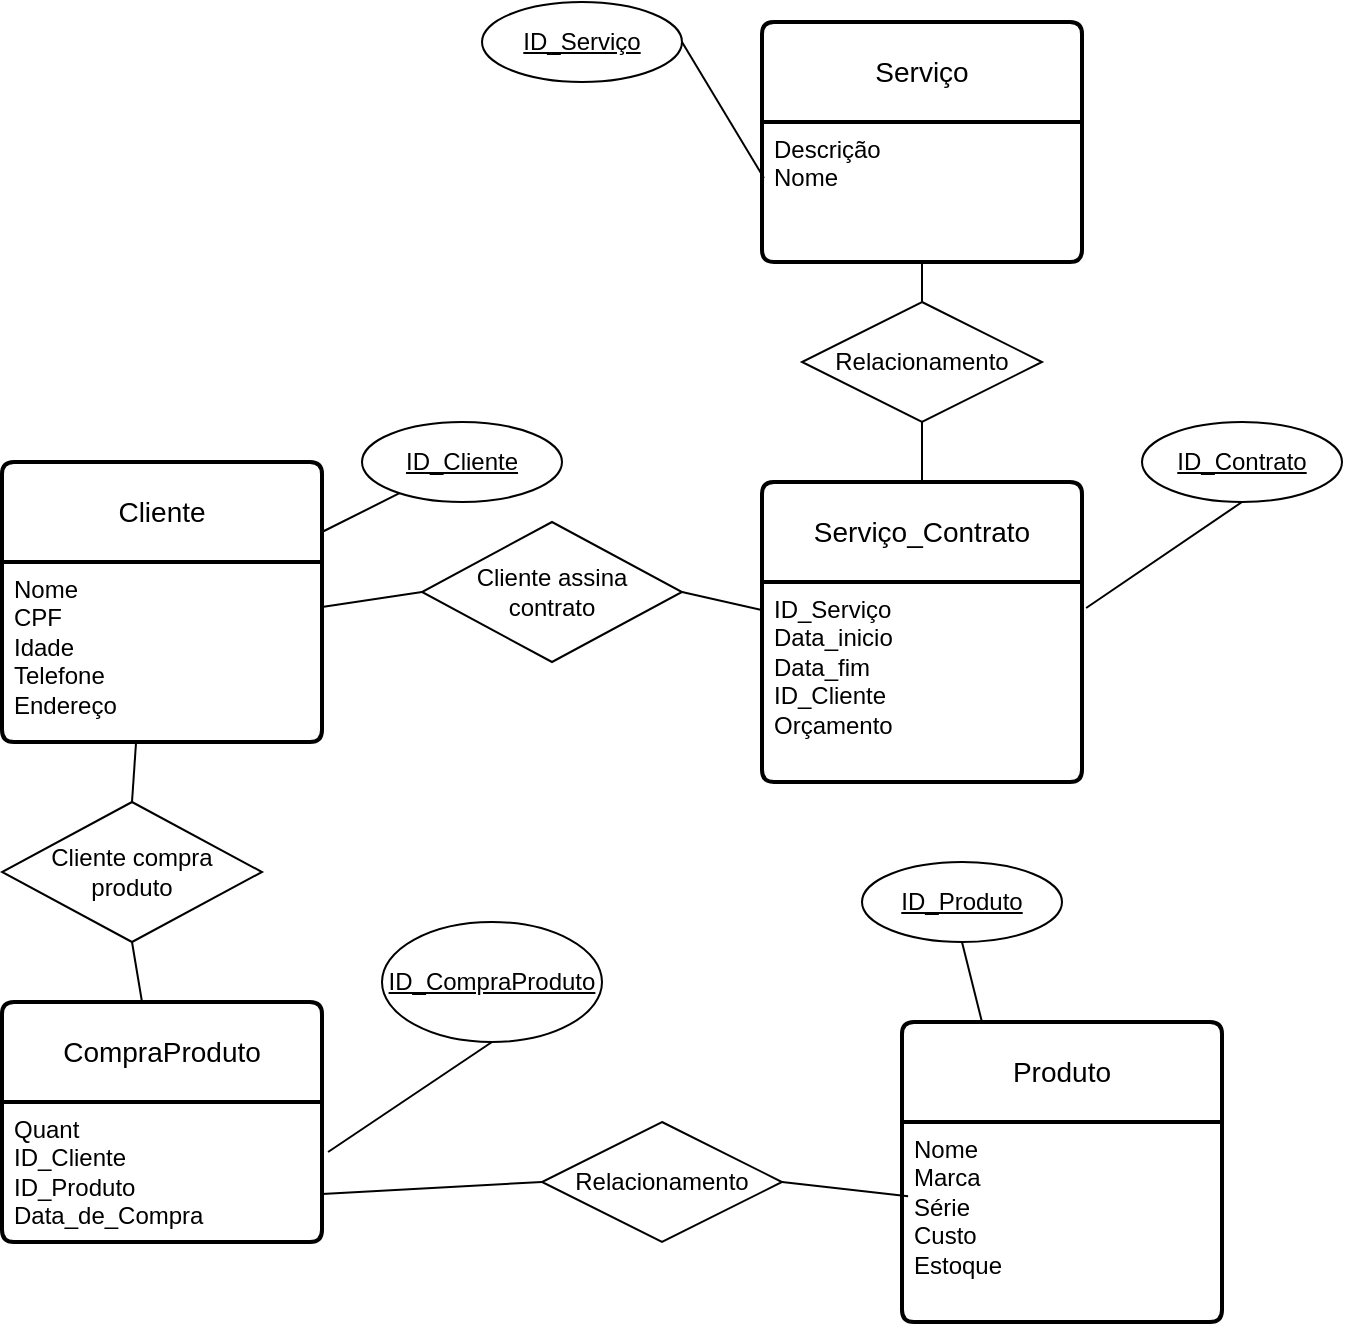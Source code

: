 <mxfile version="24.2.0" type="github">
  <diagram id="R2lEEEUBdFMjLlhIrx00" name="Page-1">
    <mxGraphModel dx="872" dy="1591" grid="1" gridSize="10" guides="1" tooltips="1" connect="1" arrows="1" fold="1" page="1" pageScale="1" pageWidth="850" pageHeight="1100" math="0" shadow="0" extFonts="Permanent Marker^https://fonts.googleapis.com/css?family=Permanent+Marker">
      <root>
        <mxCell id="0" />
        <mxCell id="1" parent="0" />
        <mxCell id="reU6oYKR1fwZ8nNXFa11-28" value="Cliente" style="swimlane;childLayout=stackLayout;horizontal=1;startSize=50;horizontalStack=0;rounded=1;fontSize=14;fontStyle=0;strokeWidth=2;resizeParent=0;resizeLast=1;shadow=0;dashed=0;align=center;arcSize=4;whiteSpace=wrap;html=1;" vertex="1" parent="1">
          <mxGeometry x="160" y="150" width="160" height="140" as="geometry" />
        </mxCell>
        <mxCell id="reU6oYKR1fwZ8nNXFa11-29" value="Nome&lt;div&gt;CPF&lt;br&gt;Idade&lt;/div&gt;&lt;div&gt;Telefone&lt;/div&gt;&lt;div&gt;Endereço&lt;/div&gt;" style="align=left;strokeColor=none;fillColor=none;spacingLeft=4;fontSize=12;verticalAlign=top;resizable=0;rotatable=0;part=1;html=1;" vertex="1" parent="reU6oYKR1fwZ8nNXFa11-28">
          <mxGeometry y="50" width="160" height="90" as="geometry" />
        </mxCell>
        <mxCell id="reU6oYKR1fwZ8nNXFa11-33" value="ID_Cliente" style="ellipse;whiteSpace=wrap;html=1;align=center;fontStyle=4;" vertex="1" parent="1">
          <mxGeometry x="340" y="130" width="100" height="40" as="geometry" />
        </mxCell>
        <mxCell id="reU6oYKR1fwZ8nNXFa11-34" value="" style="endArrow=none;html=1;rounded=0;exitX=1;exitY=0.25;exitDx=0;exitDy=0;" edge="1" parent="1" source="reU6oYKR1fwZ8nNXFa11-28" target="reU6oYKR1fwZ8nNXFa11-33">
          <mxGeometry relative="1" as="geometry">
            <mxPoint x="440" y="330" as="sourcePoint" />
            <mxPoint x="600" y="330" as="targetPoint" />
          </mxGeometry>
        </mxCell>
        <mxCell id="reU6oYKR1fwZ8nNXFa11-36" value="Cliente assina&lt;div&gt;contrato&lt;/div&gt;" style="shape=rhombus;perimeter=rhombusPerimeter;whiteSpace=wrap;html=1;align=center;" vertex="1" parent="1">
          <mxGeometry x="370" y="180" width="130" height="70" as="geometry" />
        </mxCell>
        <mxCell id="reU6oYKR1fwZ8nNXFa11-39" value="" style="endArrow=none;html=1;rounded=0;exitX=1;exitY=0.5;exitDx=0;exitDy=0;entryX=0.006;entryY=0.143;entryDx=0;entryDy=0;entryPerimeter=0;" edge="1" parent="1" source="reU6oYKR1fwZ8nNXFa11-36" target="reU6oYKR1fwZ8nNXFa11-54">
          <mxGeometry relative="1" as="geometry">
            <mxPoint x="440" y="330" as="sourcePoint" />
            <mxPoint x="530" y="210.01" as="targetPoint" />
          </mxGeometry>
        </mxCell>
        <mxCell id="reU6oYKR1fwZ8nNXFa11-40" value="" style="endArrow=none;html=1;rounded=0;exitX=1;exitY=0.25;exitDx=0;exitDy=0;entryX=0;entryY=0.5;entryDx=0;entryDy=0;" edge="1" parent="1" source="reU6oYKR1fwZ8nNXFa11-29" target="reU6oYKR1fwZ8nNXFa11-36">
          <mxGeometry relative="1" as="geometry">
            <mxPoint x="320" y="201" as="sourcePoint" />
            <mxPoint x="370" y="219" as="targetPoint" />
          </mxGeometry>
        </mxCell>
        <mxCell id="reU6oYKR1fwZ8nNXFa11-53" value="Serviço_Contrato" style="swimlane;childLayout=stackLayout;horizontal=1;startSize=50;horizontalStack=0;rounded=1;fontSize=14;fontStyle=0;strokeWidth=2;resizeParent=0;resizeLast=1;shadow=0;dashed=0;align=center;arcSize=4;whiteSpace=wrap;html=1;" vertex="1" parent="1">
          <mxGeometry x="540" y="160" width="160" height="150" as="geometry" />
        </mxCell>
        <mxCell id="reU6oYKR1fwZ8nNXFa11-54" value="ID_Serviço&lt;div&gt;Data_inicio&lt;/div&gt;&lt;div&gt;Data_fim&lt;/div&gt;&lt;div&gt;ID_Cliente&lt;/div&gt;&lt;div&gt;Orçamento&lt;br&gt;&lt;div&gt;&lt;br&gt;&lt;/div&gt;&lt;/div&gt;" style="align=left;strokeColor=none;fillColor=none;spacingLeft=4;fontSize=12;verticalAlign=top;resizable=0;rotatable=0;part=1;html=1;" vertex="1" parent="reU6oYKR1fwZ8nNXFa11-53">
          <mxGeometry y="50" width="160" height="100" as="geometry" />
        </mxCell>
        <mxCell id="reU6oYKR1fwZ8nNXFa11-55" value="Serviço" style="swimlane;childLayout=stackLayout;horizontal=1;startSize=50;horizontalStack=0;rounded=1;fontSize=14;fontStyle=0;strokeWidth=2;resizeParent=0;resizeLast=1;shadow=0;dashed=0;align=center;arcSize=4;whiteSpace=wrap;html=1;" vertex="1" parent="1">
          <mxGeometry x="540" y="-70" width="160" height="120" as="geometry" />
        </mxCell>
        <mxCell id="reU6oYKR1fwZ8nNXFa11-56" value="Descrição&lt;div&gt;Nome&lt;/div&gt;" style="align=left;strokeColor=none;fillColor=none;spacingLeft=4;fontSize=12;verticalAlign=top;resizable=0;rotatable=0;part=1;html=1;" vertex="1" parent="reU6oYKR1fwZ8nNXFa11-55">
          <mxGeometry y="50" width="160" height="70" as="geometry" />
        </mxCell>
        <mxCell id="reU6oYKR1fwZ8nNXFa11-58" value="Relacionamento" style="shape=rhombus;perimeter=rhombusPerimeter;whiteSpace=wrap;html=1;align=center;" vertex="1" parent="1">
          <mxGeometry x="560" y="70" width="120" height="60" as="geometry" />
        </mxCell>
        <mxCell id="reU6oYKR1fwZ8nNXFa11-59" value="" style="endArrow=none;html=1;rounded=0;exitX=0.5;exitY=1;exitDx=0;exitDy=0;entryX=0.5;entryY=0;entryDx=0;entryDy=0;" edge="1" parent="1" source="reU6oYKR1fwZ8nNXFa11-58" target="reU6oYKR1fwZ8nNXFa11-53">
          <mxGeometry relative="1" as="geometry">
            <mxPoint x="629" y="140" as="sourcePoint" />
            <mxPoint x="680" y="144" as="targetPoint" />
          </mxGeometry>
        </mxCell>
        <mxCell id="reU6oYKR1fwZ8nNXFa11-60" value="" style="endArrow=none;html=1;rounded=0;entryX=0.5;entryY=0;entryDx=0;entryDy=0;exitX=0.5;exitY=1;exitDx=0;exitDy=0;" edge="1" parent="1" source="reU6oYKR1fwZ8nNXFa11-56" target="reU6oYKR1fwZ8nNXFa11-58">
          <mxGeometry relative="1" as="geometry">
            <mxPoint x="640" y="60" as="sourcePoint" />
            <mxPoint x="619.5" y="80" as="targetPoint" />
          </mxGeometry>
        </mxCell>
        <mxCell id="reU6oYKR1fwZ8nNXFa11-61" value="ID_Contrato" style="ellipse;whiteSpace=wrap;html=1;align=center;fontStyle=4;" vertex="1" parent="1">
          <mxGeometry x="730" y="130" width="100" height="40" as="geometry" />
        </mxCell>
        <mxCell id="reU6oYKR1fwZ8nNXFa11-63" value="" style="endArrow=none;html=1;rounded=0;entryX=0.5;entryY=1;entryDx=0;entryDy=0;exitX=1.013;exitY=0.13;exitDx=0;exitDy=0;exitPerimeter=0;" edge="1" parent="1" source="reU6oYKR1fwZ8nNXFa11-54" target="reU6oYKR1fwZ8nNXFa11-61">
          <mxGeometry relative="1" as="geometry">
            <mxPoint x="440" y="180" as="sourcePoint" />
            <mxPoint x="600" y="180" as="targetPoint" />
          </mxGeometry>
        </mxCell>
        <mxCell id="reU6oYKR1fwZ8nNXFa11-64" value="&lt;span style=&quot;text-align: left; text-wrap: nowrap;&quot;&gt;ID_Serviço&lt;/span&gt;" style="ellipse;whiteSpace=wrap;html=1;align=center;fontStyle=4;" vertex="1" parent="1">
          <mxGeometry x="400" y="-80" width="100" height="40" as="geometry" />
        </mxCell>
        <mxCell id="reU6oYKR1fwZ8nNXFa11-65" value="" style="endArrow=none;html=1;rounded=0;exitX=1;exitY=0.5;exitDx=0;exitDy=0;entryX=0.006;entryY=0.4;entryDx=0;entryDy=0;entryPerimeter=0;" edge="1" parent="1" source="reU6oYKR1fwZ8nNXFa11-64" target="reU6oYKR1fwZ8nNXFa11-56">
          <mxGeometry relative="1" as="geometry">
            <mxPoint x="440" y="100" as="sourcePoint" />
            <mxPoint x="540" as="targetPoint" />
          </mxGeometry>
        </mxCell>
        <mxCell id="reU6oYKR1fwZ8nNXFa11-68" value="CompraProduto" style="swimlane;childLayout=stackLayout;horizontal=1;startSize=50;horizontalStack=0;rounded=1;fontSize=14;fontStyle=0;strokeWidth=2;resizeParent=0;resizeLast=1;shadow=0;dashed=0;align=center;arcSize=4;whiteSpace=wrap;html=1;" vertex="1" parent="1">
          <mxGeometry x="160" y="420" width="160" height="120" as="geometry" />
        </mxCell>
        <mxCell id="reU6oYKR1fwZ8nNXFa11-69" value="Quant&lt;br&gt;&lt;div&gt;ID_Cliente&lt;/div&gt;&lt;div&gt;ID_Produto&lt;/div&gt;&lt;div&gt;Data_de_Compra&lt;/div&gt;" style="align=left;strokeColor=none;fillColor=none;spacingLeft=4;fontSize=12;verticalAlign=top;resizable=0;rotatable=0;part=1;html=1;" vertex="1" parent="reU6oYKR1fwZ8nNXFa11-68">
          <mxGeometry y="50" width="160" height="70" as="geometry" />
        </mxCell>
        <mxCell id="reU6oYKR1fwZ8nNXFa11-72" value="Cliente compra&lt;div&gt;produto&lt;/div&gt;" style="shape=rhombus;perimeter=rhombusPerimeter;whiteSpace=wrap;html=1;align=center;" vertex="1" parent="1">
          <mxGeometry x="160" y="320" width="130" height="70" as="geometry" />
        </mxCell>
        <mxCell id="reU6oYKR1fwZ8nNXFa11-73" value="" style="endArrow=none;html=1;rounded=0;entryX=0.5;entryY=0;entryDx=0;entryDy=0;exitX=0.419;exitY=1;exitDx=0;exitDy=0;exitPerimeter=0;" edge="1" parent="1" source="reU6oYKR1fwZ8nNXFa11-29" target="reU6oYKR1fwZ8nNXFa11-72">
          <mxGeometry relative="1" as="geometry">
            <mxPoint x="240" y="300" as="sourcePoint" />
            <mxPoint x="380" y="230" as="targetPoint" />
          </mxGeometry>
        </mxCell>
        <mxCell id="reU6oYKR1fwZ8nNXFa11-75" value="" style="endArrow=none;html=1;rounded=0;entryX=0.456;entryY=0;entryDx=0;entryDy=0;exitX=0.5;exitY=1;exitDx=0;exitDy=0;entryPerimeter=0;" edge="1" parent="1" source="reU6oYKR1fwZ8nNXFa11-72" target="reU6oYKR1fwZ8nNXFa11-68">
          <mxGeometry relative="1" as="geometry">
            <mxPoint x="237" y="300" as="sourcePoint" />
            <mxPoint x="240" y="330" as="targetPoint" />
            <Array as="points">
              <mxPoint x="230" y="420" />
            </Array>
          </mxGeometry>
        </mxCell>
        <mxCell id="reU6oYKR1fwZ8nNXFa11-76" value="&lt;span style=&quot;text-align: left; text-wrap: nowrap;&quot;&gt;ID_CompraProduto&lt;/span&gt;" style="ellipse;whiteSpace=wrap;html=1;align=center;fontStyle=4;" vertex="1" parent="1">
          <mxGeometry x="350" y="380" width="110" height="60" as="geometry" />
        </mxCell>
        <mxCell id="reU6oYKR1fwZ8nNXFa11-77" value="" style="endArrow=none;html=1;rounded=0;exitX=0.5;exitY=1;exitDx=0;exitDy=0;entryX=1.019;entryY=0.357;entryDx=0;entryDy=0;entryPerimeter=0;" edge="1" parent="1" source="reU6oYKR1fwZ8nNXFa11-76" target="reU6oYKR1fwZ8nNXFa11-69">
          <mxGeometry relative="1" as="geometry">
            <mxPoint x="400" y="430" as="sourcePoint" />
            <mxPoint x="600" y="330" as="targetPoint" />
          </mxGeometry>
        </mxCell>
        <mxCell id="reU6oYKR1fwZ8nNXFa11-78" value="" style="endArrow=none;html=1;rounded=0;entryX=1;entryY=0.657;entryDx=0;entryDy=0;entryPerimeter=0;exitX=0;exitY=0.5;exitDx=0;exitDy=0;" edge="1" parent="1" source="reU6oYKR1fwZ8nNXFa11-79" target="reU6oYKR1fwZ8nNXFa11-69">
          <mxGeometry relative="1" as="geometry">
            <mxPoint x="430" y="516" as="sourcePoint" />
            <mxPoint x="600" y="490" as="targetPoint" />
          </mxGeometry>
        </mxCell>
        <mxCell id="reU6oYKR1fwZ8nNXFa11-79" value="Relacionamento" style="shape=rhombus;perimeter=rhombusPerimeter;whiteSpace=wrap;html=1;align=center;" vertex="1" parent="1">
          <mxGeometry x="430" y="480" width="120" height="60" as="geometry" />
        </mxCell>
        <mxCell id="reU6oYKR1fwZ8nNXFa11-80" value="" style="endArrow=none;html=1;rounded=0;entryX=1;entryY=0.5;entryDx=0;entryDy=0;exitX=0.019;exitY=0.371;exitDx=0;exitDy=0;exitPerimeter=0;" edge="1" parent="1" source="reU6oYKR1fwZ8nNXFa11-82" target="reU6oYKR1fwZ8nNXFa11-79">
          <mxGeometry relative="1" as="geometry">
            <mxPoint x="610" y="500" as="sourcePoint" />
            <mxPoint x="600" y="330" as="targetPoint" />
          </mxGeometry>
        </mxCell>
        <mxCell id="reU6oYKR1fwZ8nNXFa11-81" value="Produto" style="swimlane;childLayout=stackLayout;horizontal=1;startSize=50;horizontalStack=0;rounded=1;fontSize=14;fontStyle=0;strokeWidth=2;resizeParent=0;resizeLast=1;shadow=0;dashed=0;align=center;arcSize=4;whiteSpace=wrap;html=1;" vertex="1" parent="1">
          <mxGeometry x="610" y="430" width="160" height="150" as="geometry" />
        </mxCell>
        <mxCell id="reU6oYKR1fwZ8nNXFa11-82" value="Nome&lt;div&gt;Marca&lt;/div&gt;&lt;div&gt;Série&lt;/div&gt;&lt;div&gt;Custo&lt;/div&gt;&lt;div&gt;Estoque&lt;/div&gt;" style="align=left;strokeColor=none;fillColor=none;spacingLeft=4;fontSize=12;verticalAlign=top;resizable=0;rotatable=0;part=1;html=1;" vertex="1" parent="reU6oYKR1fwZ8nNXFa11-81">
          <mxGeometry y="50" width="160" height="100" as="geometry" />
        </mxCell>
        <mxCell id="reU6oYKR1fwZ8nNXFa11-83" value="ID_Produto" style="ellipse;whiteSpace=wrap;html=1;align=center;fontStyle=4;" vertex="1" parent="1">
          <mxGeometry x="590" y="350" width="100" height="40" as="geometry" />
        </mxCell>
        <mxCell id="reU6oYKR1fwZ8nNXFa11-84" value="" style="endArrow=none;html=1;rounded=0;entryX=0.25;entryY=0;entryDx=0;entryDy=0;exitX=0.5;exitY=1;exitDx=0;exitDy=0;" edge="1" parent="1" source="reU6oYKR1fwZ8nNXFa11-83" target="reU6oYKR1fwZ8nNXFa11-81">
          <mxGeometry relative="1" as="geometry">
            <mxPoint x="440" y="490" as="sourcePoint" />
            <mxPoint x="600" y="490" as="targetPoint" />
          </mxGeometry>
        </mxCell>
      </root>
    </mxGraphModel>
  </diagram>
</mxfile>
